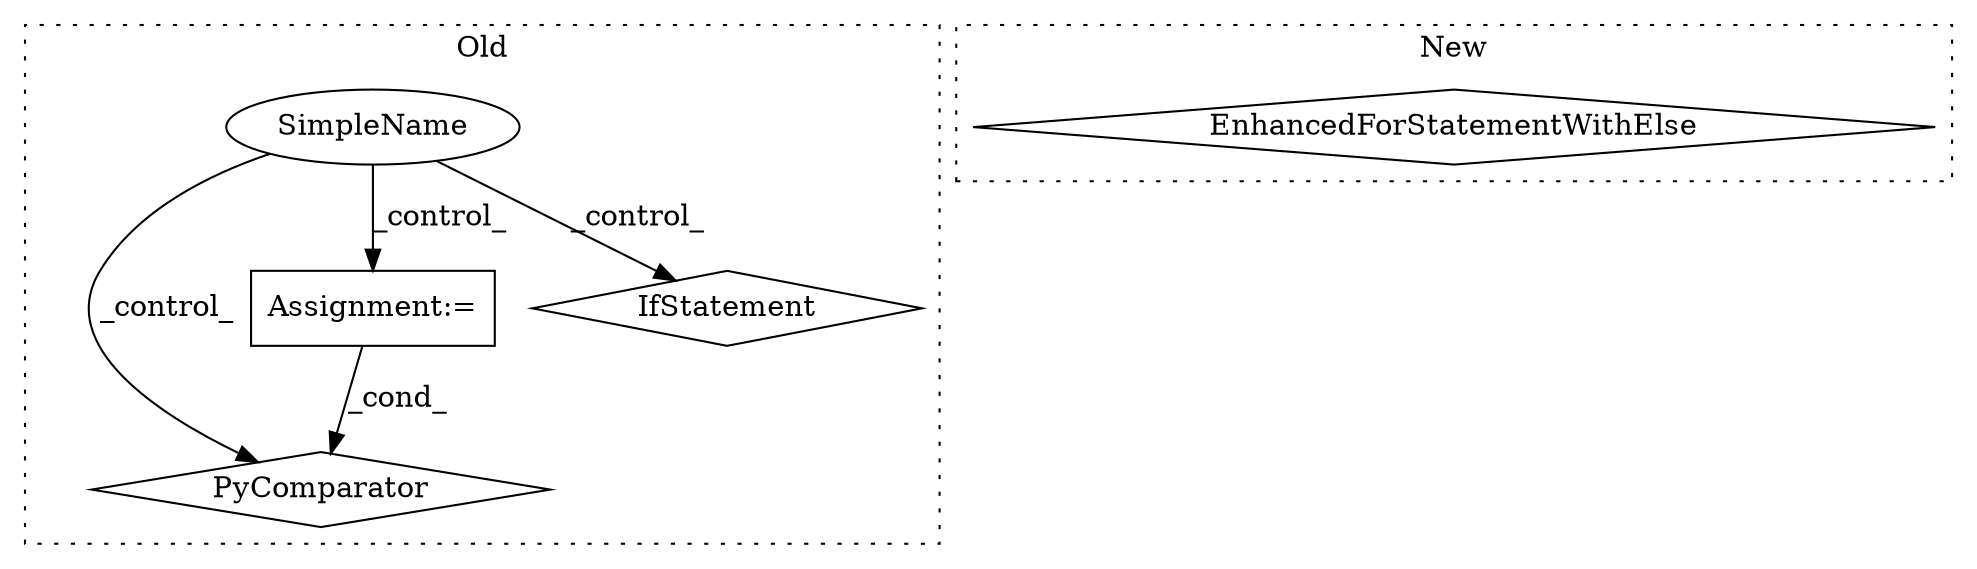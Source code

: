 digraph G {
subgraph cluster0 {
1 [label="PyComparator" a="113" s="915" l="35" shape="diamond"];
3 [label="Assignment:=" a="7" s="915" l="35" shape="box"];
4 [label="SimpleName" a="42" s="" l="" shape="ellipse"];
5 [label="IfStatement" a="25" s="915" l="35" shape="diamond"];
label = "Old";
style="dotted";
}
subgraph cluster1 {
2 [label="EnhancedForStatementWithElse" a="115" s="375,480" l="74,173" shape="diamond"];
label = "New";
style="dotted";
}
3 -> 1 [label="_cond_"];
4 -> 1 [label="_control_"];
4 -> 5 [label="_control_"];
4 -> 3 [label="_control_"];
}